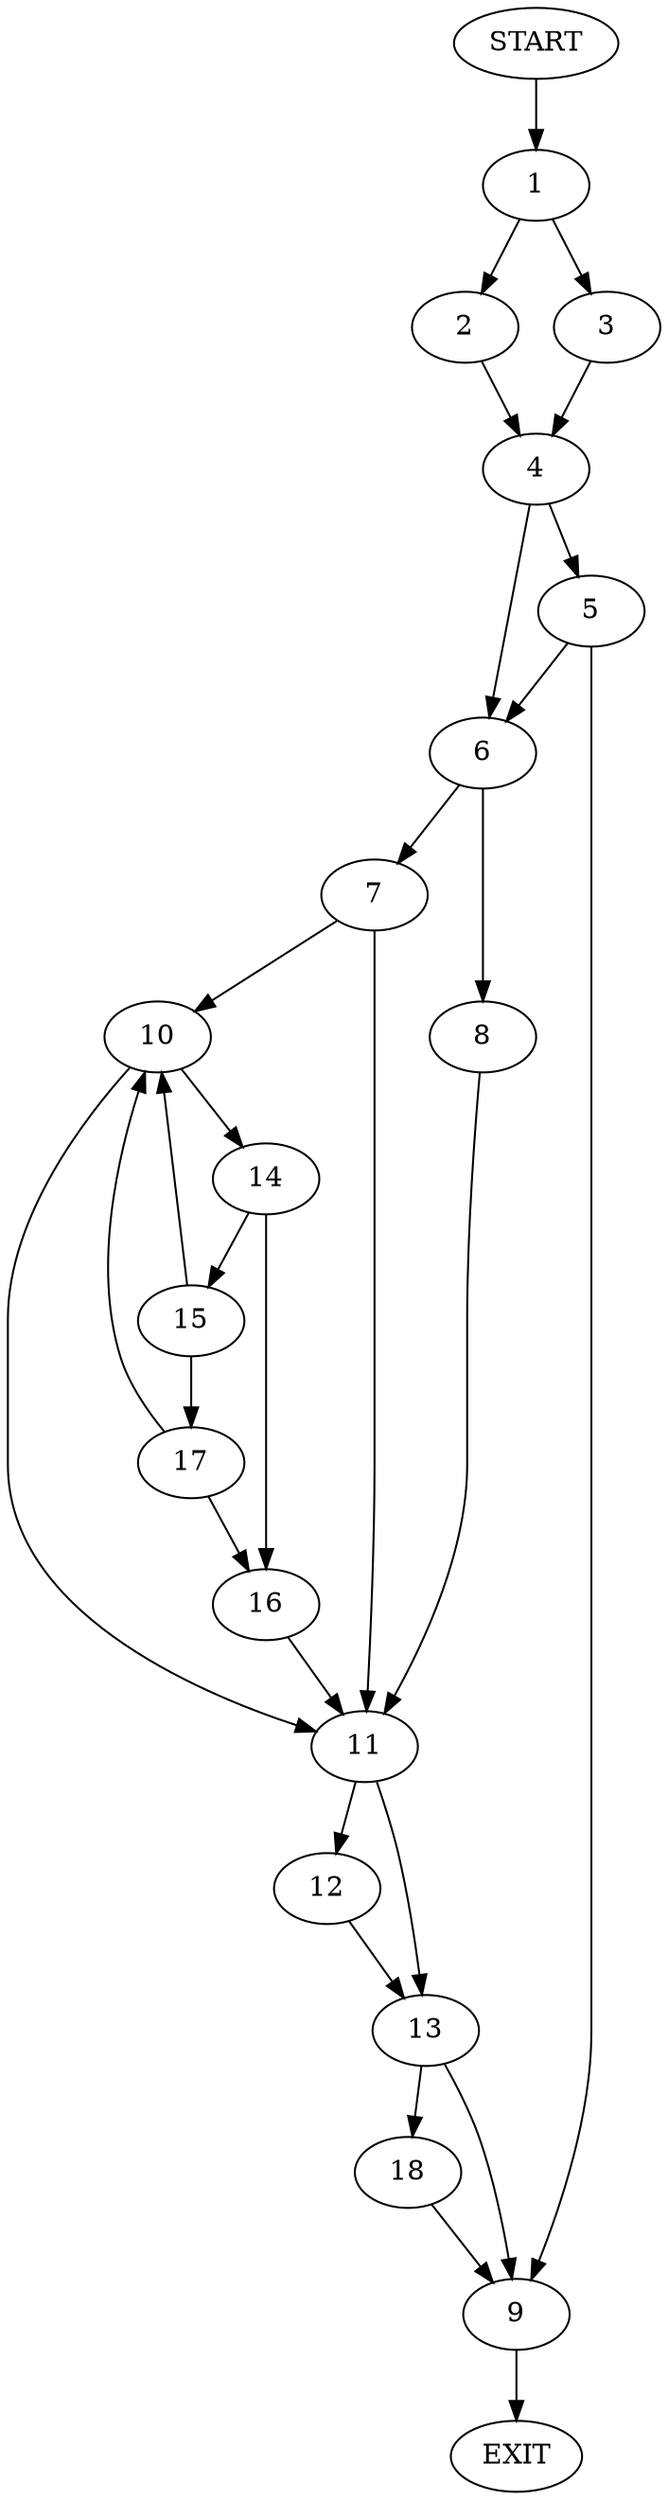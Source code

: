 digraph {
0 [label="START"]
19 [label="EXIT"]
0 -> 1
1 -> 2
1 -> 3
2 -> 4
3 -> 4
4 -> 5
4 -> 6
6 -> 7
6 -> 8
5 -> 9
5 -> 6
9 -> 19
7 -> 10
7 -> 11
8 -> 11
11 -> 12
11 -> 13
10 -> 14
10 -> 11
14 -> 15
14 -> 16
15 -> 10
15 -> 17
16 -> 11
17 -> 10
17 -> 16
13 -> 18
13 -> 9
12 -> 13
18 -> 9
}
